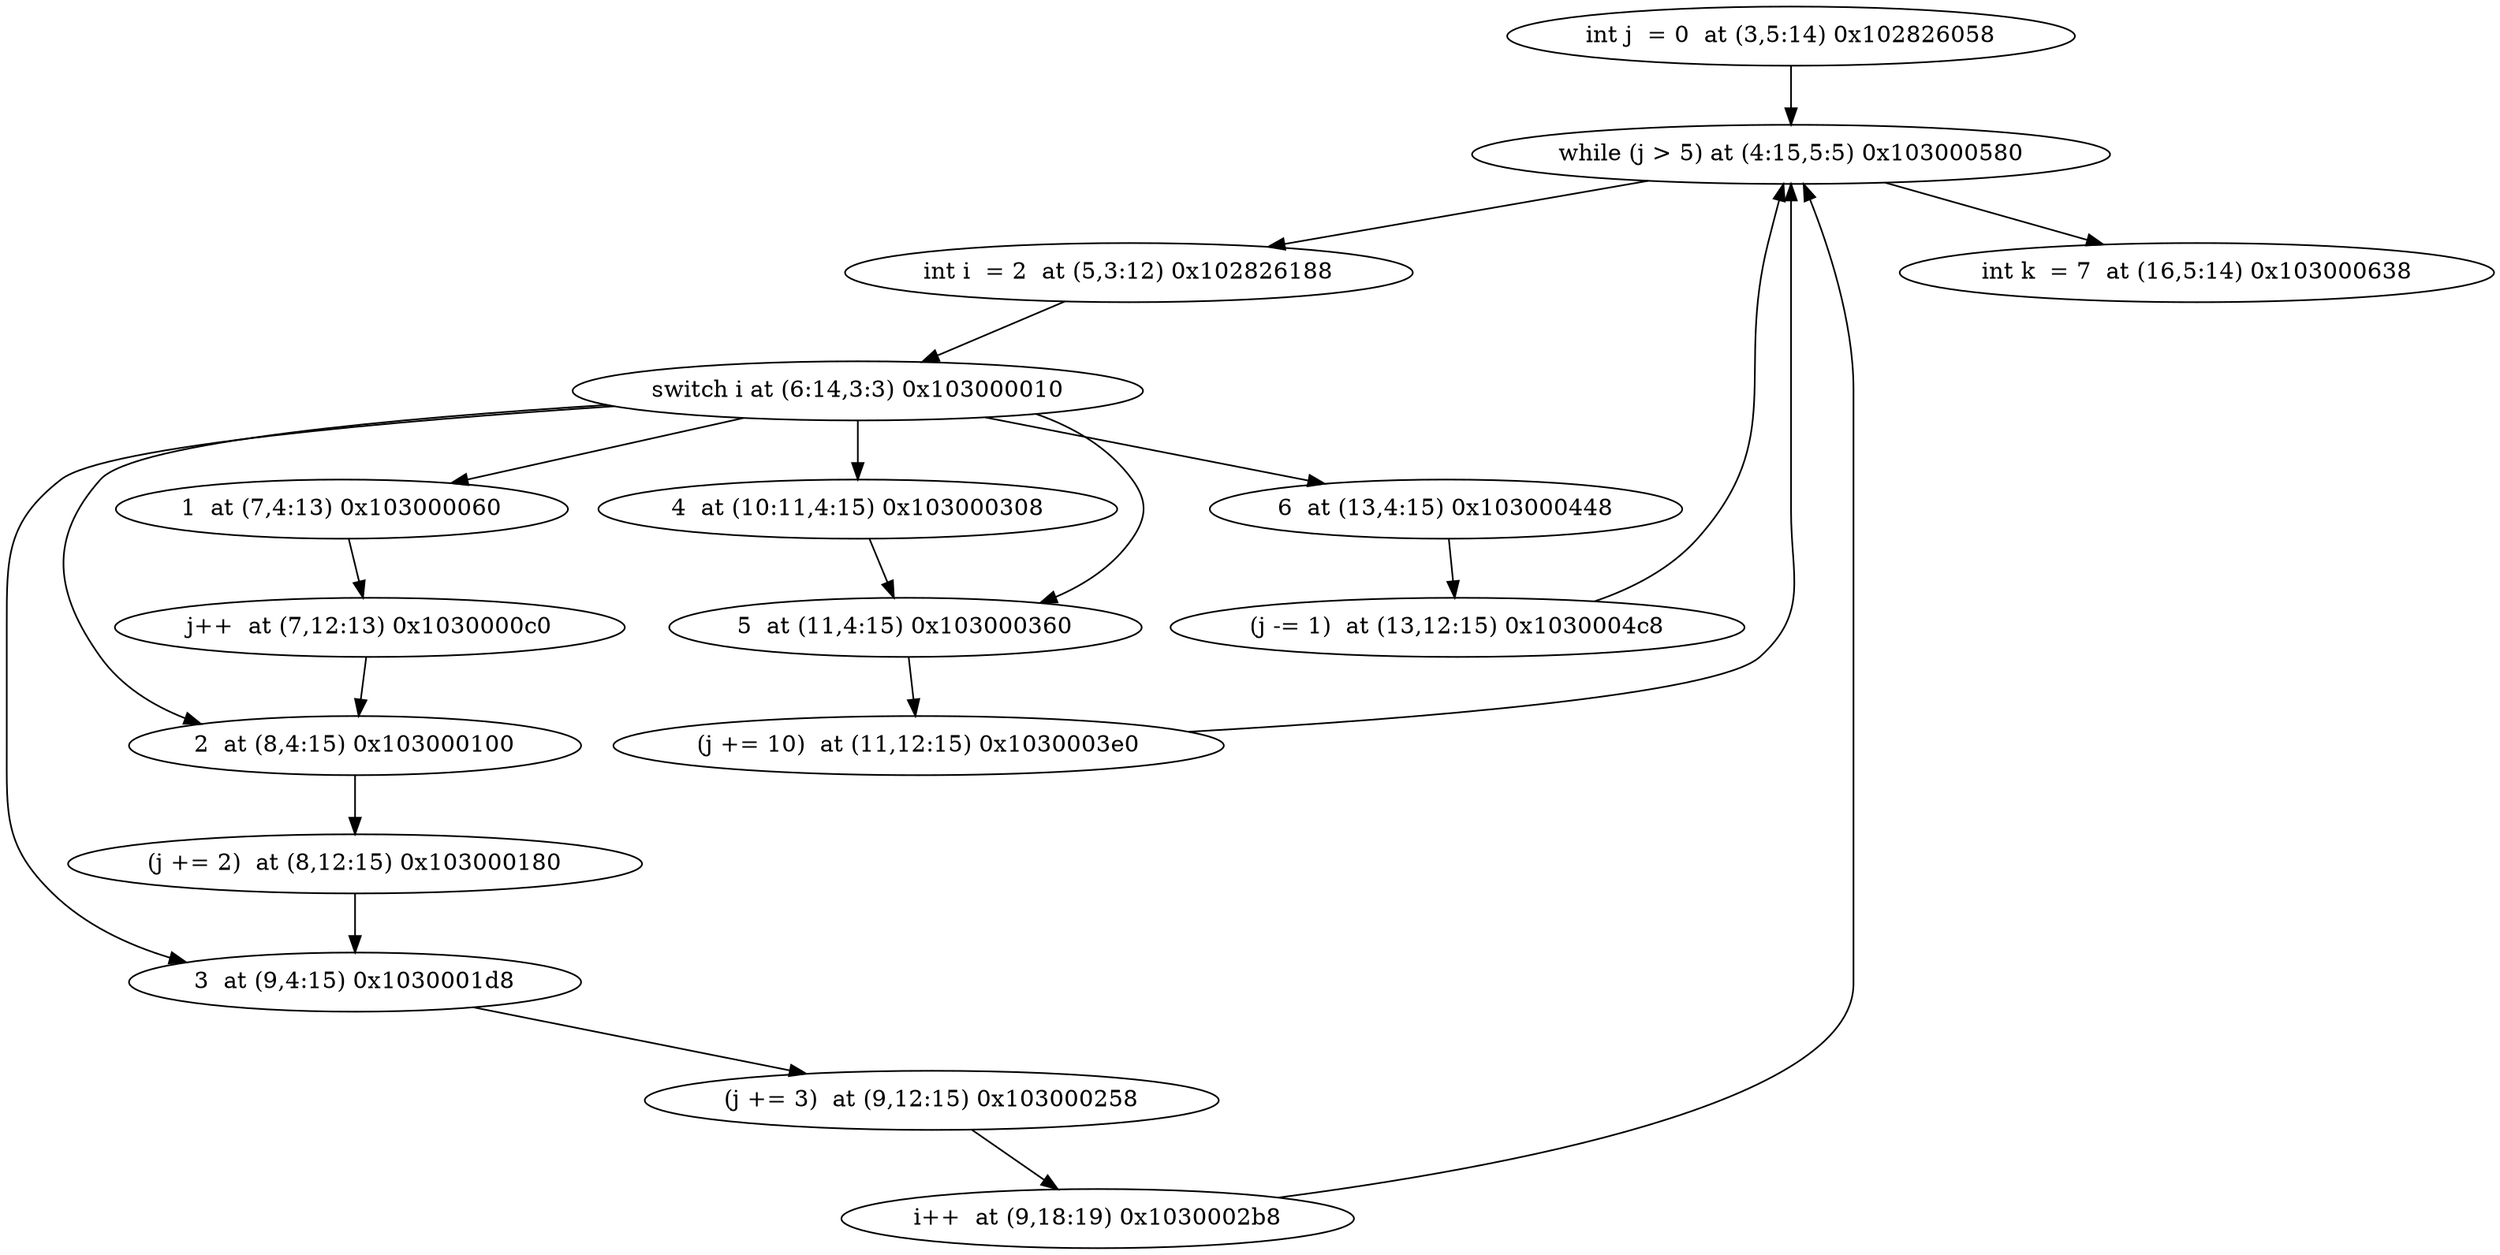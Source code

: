digraph {
"int j  = 0  at (3,5:14) 0x102826058" -> "while (j > 5) at (4:15,5:5) 0x103000580"
"while (j > 5) at (4:15,5:5) 0x103000580" -> "int i  = 2  at (5,3:12) 0x102826188"
"while (j > 5) at (4:15,5:5) 0x103000580" -> "int k  = 7  at (16,5:14) 0x103000638"
"int i  = 2  at (5,3:12) 0x102826188" -> "switch i at (6:14,3:3) 0x103000010"
"switch i at (6:14,3:3) 0x103000010" -> "5  at (11,4:15) 0x103000360"
"switch i at (6:14,3:3) 0x103000010" -> "2  at (8,4:15) 0x103000100"
"switch i at (6:14,3:3) 0x103000010" -> "3  at (9,4:15) 0x1030001d8"
"switch i at (6:14,3:3) 0x103000010" -> "1  at (7,4:13) 0x103000060"
"switch i at (6:14,3:3) 0x103000010" -> "6  at (13,4:15) 0x103000448"
"switch i at (6:14,3:3) 0x103000010" -> "4  at (10:11,4:15) 0x103000308"
"5  at (11,4:15) 0x103000360" -> "(j += 10)  at (11,12:15) 0x1030003e0"
"(j += 10)  at (11,12:15) 0x1030003e0" -> "while (j > 5) at (4:15,5:5) 0x103000580"
"2  at (8,4:15) 0x103000100" -> "(j += 2)  at (8,12:15) 0x103000180"
"(j += 2)  at (8,12:15) 0x103000180" -> "3  at (9,4:15) 0x1030001d8"
"3  at (9,4:15) 0x1030001d8" -> "(j += 3)  at (9,12:15) 0x103000258"
"(j += 3)  at (9,12:15) 0x103000258" -> "i++  at (9,18:19) 0x1030002b8"
"i++  at (9,18:19) 0x1030002b8" -> "while (j > 5) at (4:15,5:5) 0x103000580"
"1  at (7,4:13) 0x103000060" -> "j++  at (7,12:13) 0x1030000c0"
"j++  at (7,12:13) 0x1030000c0" -> "2  at (8,4:15) 0x103000100"
"6  at (13,4:15) 0x103000448" -> "(j -= 1)  at (13,12:15) 0x1030004c8"
"(j -= 1)  at (13,12:15) 0x1030004c8" -> "while (j > 5) at (4:15,5:5) 0x103000580"
"4  at (10:11,4:15) 0x103000308" -> "5  at (11,4:15) 0x103000360"
}
